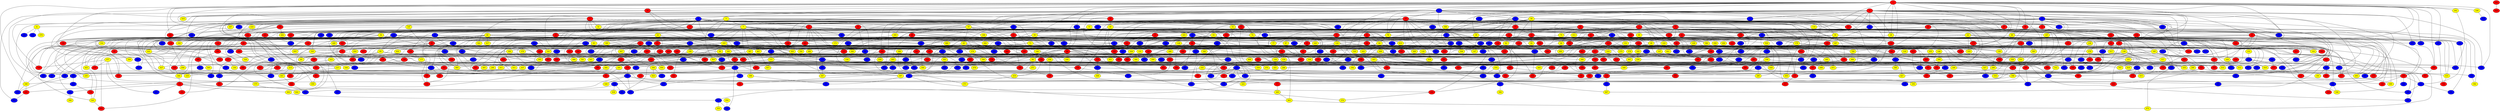 graph {
0 [style = filled fillcolor = red];
1 [style = filled fillcolor = red];
2 [style = filled fillcolor = blue];
3 [style = filled fillcolor = yellow];
4 [style = filled fillcolor = red];
5 [style = filled fillcolor = blue];
6 [style = filled fillcolor = blue];
7 [style = filled fillcolor = yellow];
8 [style = filled fillcolor = red];
9 [style = filled fillcolor = blue];
10 [style = filled fillcolor = red];
11 [style = filled fillcolor = blue];
12 [style = filled fillcolor = red];
13 [style = filled fillcolor = blue];
14 [style = filled fillcolor = yellow];
15 [style = filled fillcolor = red];
16 [style = filled fillcolor = red];
17 [style = filled fillcolor = red];
18 [style = filled fillcolor = yellow];
19 [style = filled fillcolor = blue];
20 [style = filled fillcolor = red];
21 [style = filled fillcolor = red];
22 [style = filled fillcolor = yellow];
23 [style = filled fillcolor = red];
24 [style = filled fillcolor = yellow];
25 [style = filled fillcolor = red];
26 [style = filled fillcolor = blue];
27 [style = filled fillcolor = blue];
28 [style = filled fillcolor = yellow];
29 [style = filled fillcolor = yellow];
30 [style = filled fillcolor = blue];
31 [style = filled fillcolor = yellow];
32 [style = filled fillcolor = yellow];
33 [style = filled fillcolor = blue];
34 [style = filled fillcolor = red];
35 [style = filled fillcolor = red];
36 [style = filled fillcolor = yellow];
37 [style = filled fillcolor = red];
38 [style = filled fillcolor = red];
39 [style = filled fillcolor = yellow];
40 [style = filled fillcolor = yellow];
41 [style = filled fillcolor = blue];
42 [style = filled fillcolor = red];
43 [style = filled fillcolor = red];
44 [style = filled fillcolor = blue];
45 [style = filled fillcolor = blue];
46 [style = filled fillcolor = yellow];
47 [style = filled fillcolor = red];
48 [style = filled fillcolor = red];
49 [style = filled fillcolor = yellow];
50 [style = filled fillcolor = yellow];
51 [style = filled fillcolor = red];
52 [style = filled fillcolor = yellow];
53 [style = filled fillcolor = yellow];
54 [style = filled fillcolor = red];
55 [style = filled fillcolor = red];
56 [style = filled fillcolor = red];
57 [style = filled fillcolor = red];
58 [style = filled fillcolor = yellow];
59 [style = filled fillcolor = yellow];
60 [style = filled fillcolor = yellow];
61 [style = filled fillcolor = yellow];
62 [style = filled fillcolor = red];
63 [style = filled fillcolor = red];
64 [style = filled fillcolor = red];
65 [style = filled fillcolor = yellow];
66 [style = filled fillcolor = yellow];
67 [style = filled fillcolor = red];
68 [style = filled fillcolor = yellow];
69 [style = filled fillcolor = blue];
70 [style = filled fillcolor = blue];
71 [style = filled fillcolor = yellow];
72 [style = filled fillcolor = red];
73 [style = filled fillcolor = red];
74 [style = filled fillcolor = yellow];
75 [style = filled fillcolor = yellow];
76 [style = filled fillcolor = blue];
77 [style = filled fillcolor = yellow];
78 [style = filled fillcolor = yellow];
79 [style = filled fillcolor = blue];
80 [style = filled fillcolor = red];
81 [style = filled fillcolor = red];
82 [style = filled fillcolor = yellow];
83 [style = filled fillcolor = yellow];
84 [style = filled fillcolor = red];
85 [style = filled fillcolor = red];
86 [style = filled fillcolor = red];
87 [style = filled fillcolor = yellow];
88 [style = filled fillcolor = red];
89 [style = filled fillcolor = yellow];
90 [style = filled fillcolor = red];
91 [style = filled fillcolor = red];
92 [style = filled fillcolor = yellow];
93 [style = filled fillcolor = blue];
94 [style = filled fillcolor = yellow];
95 [style = filled fillcolor = blue];
96 [style = filled fillcolor = blue];
97 [style = filled fillcolor = blue];
98 [style = filled fillcolor = blue];
99 [style = filled fillcolor = yellow];
100 [style = filled fillcolor = blue];
101 [style = filled fillcolor = red];
102 [style = filled fillcolor = yellow];
103 [style = filled fillcolor = yellow];
104 [style = filled fillcolor = red];
105 [style = filled fillcolor = blue];
106 [style = filled fillcolor = red];
107 [style = filled fillcolor = blue];
108 [style = filled fillcolor = red];
109 [style = filled fillcolor = yellow];
110 [style = filled fillcolor = blue];
111 [style = filled fillcolor = yellow];
112 [style = filled fillcolor = red];
113 [style = filled fillcolor = red];
114 [style = filled fillcolor = red];
115 [style = filled fillcolor = red];
116 [style = filled fillcolor = yellow];
117 [style = filled fillcolor = red];
118 [style = filled fillcolor = yellow];
119 [style = filled fillcolor = yellow];
120 [style = filled fillcolor = red];
121 [style = filled fillcolor = yellow];
122 [style = filled fillcolor = yellow];
123 [style = filled fillcolor = red];
124 [style = filled fillcolor = red];
125 [style = filled fillcolor = blue];
126 [style = filled fillcolor = red];
127 [style = filled fillcolor = yellow];
128 [style = filled fillcolor = yellow];
129 [style = filled fillcolor = red];
130 [style = filled fillcolor = red];
131 [style = filled fillcolor = yellow];
132 [style = filled fillcolor = red];
133 [style = filled fillcolor = blue];
134 [style = filled fillcolor = yellow];
135 [style = filled fillcolor = red];
136 [style = filled fillcolor = red];
137 [style = filled fillcolor = blue];
138 [style = filled fillcolor = yellow];
139 [style = filled fillcolor = blue];
140 [style = filled fillcolor = red];
141 [style = filled fillcolor = blue];
142 [style = filled fillcolor = blue];
143 [style = filled fillcolor = yellow];
144 [style = filled fillcolor = yellow];
145 [style = filled fillcolor = yellow];
146 [style = filled fillcolor = yellow];
147 [style = filled fillcolor = yellow];
148 [style = filled fillcolor = red];
149 [style = filled fillcolor = blue];
150 [style = filled fillcolor = red];
151 [style = filled fillcolor = yellow];
152 [style = filled fillcolor = red];
153 [style = filled fillcolor = yellow];
154 [style = filled fillcolor = yellow];
155 [style = filled fillcolor = red];
156 [style = filled fillcolor = red];
157 [style = filled fillcolor = red];
158 [style = filled fillcolor = yellow];
159 [style = filled fillcolor = yellow];
160 [style = filled fillcolor = blue];
161 [style = filled fillcolor = red];
162 [style = filled fillcolor = red];
163 [style = filled fillcolor = yellow];
164 [style = filled fillcolor = red];
165 [style = filled fillcolor = yellow];
166 [style = filled fillcolor = red];
167 [style = filled fillcolor = yellow];
168 [style = filled fillcolor = yellow];
169 [style = filled fillcolor = red];
170 [style = filled fillcolor = yellow];
171 [style = filled fillcolor = red];
172 [style = filled fillcolor = red];
173 [style = filled fillcolor = yellow];
174 [style = filled fillcolor = red];
175 [style = filled fillcolor = red];
176 [style = filled fillcolor = blue];
177 [style = filled fillcolor = yellow];
178 [style = filled fillcolor = red];
179 [style = filled fillcolor = blue];
180 [style = filled fillcolor = red];
181 [style = filled fillcolor = yellow];
182 [style = filled fillcolor = blue];
183 [style = filled fillcolor = yellow];
184 [style = filled fillcolor = yellow];
185 [style = filled fillcolor = yellow];
186 [style = filled fillcolor = red];
187 [style = filled fillcolor = blue];
188 [style = filled fillcolor = blue];
189 [style = filled fillcolor = yellow];
190 [style = filled fillcolor = blue];
191 [style = filled fillcolor = yellow];
192 [style = filled fillcolor = blue];
193 [style = filled fillcolor = blue];
194 [style = filled fillcolor = blue];
195 [style = filled fillcolor = red];
196 [style = filled fillcolor = red];
197 [style = filled fillcolor = red];
198 [style = filled fillcolor = red];
199 [style = filled fillcolor = blue];
200 [style = filled fillcolor = yellow];
201 [style = filled fillcolor = blue];
202 [style = filled fillcolor = red];
203 [style = filled fillcolor = yellow];
204 [style = filled fillcolor = yellow];
205 [style = filled fillcolor = red];
206 [style = filled fillcolor = yellow];
207 [style = filled fillcolor = red];
208 [style = filled fillcolor = yellow];
209 [style = filled fillcolor = yellow];
210 [style = filled fillcolor = blue];
211 [style = filled fillcolor = blue];
212 [style = filled fillcolor = blue];
213 [style = filled fillcolor = yellow];
214 [style = filled fillcolor = blue];
215 [style = filled fillcolor = blue];
216 [style = filled fillcolor = red];
217 [style = filled fillcolor = yellow];
218 [style = filled fillcolor = yellow];
219 [style = filled fillcolor = yellow];
220 [style = filled fillcolor = red];
221 [style = filled fillcolor = red];
222 [style = filled fillcolor = yellow];
223 [style = filled fillcolor = yellow];
224 [style = filled fillcolor = red];
225 [style = filled fillcolor = yellow];
226 [style = filled fillcolor = red];
227 [style = filled fillcolor = yellow];
228 [style = filled fillcolor = blue];
229 [style = filled fillcolor = yellow];
230 [style = filled fillcolor = blue];
231 [style = filled fillcolor = blue];
232 [style = filled fillcolor = blue];
233 [style = filled fillcolor = blue];
234 [style = filled fillcolor = red];
235 [style = filled fillcolor = yellow];
236 [style = filled fillcolor = yellow];
237 [style = filled fillcolor = red];
238 [style = filled fillcolor = yellow];
239 [style = filled fillcolor = blue];
240 [style = filled fillcolor = red];
241 [style = filled fillcolor = red];
242 [style = filled fillcolor = yellow];
243 [style = filled fillcolor = red];
244 [style = filled fillcolor = blue];
245 [style = filled fillcolor = yellow];
246 [style = filled fillcolor = blue];
247 [style = filled fillcolor = red];
248 [style = filled fillcolor = blue];
249 [style = filled fillcolor = red];
250 [style = filled fillcolor = blue];
251 [style = filled fillcolor = red];
252 [style = filled fillcolor = blue];
253 [style = filled fillcolor = red];
254 [style = filled fillcolor = blue];
255 [style = filled fillcolor = yellow];
256 [style = filled fillcolor = red];
257 [style = filled fillcolor = blue];
258 [style = filled fillcolor = blue];
259 [style = filled fillcolor = yellow];
260 [style = filled fillcolor = yellow];
261 [style = filled fillcolor = blue];
262 [style = filled fillcolor = yellow];
263 [style = filled fillcolor = blue];
264 [style = filled fillcolor = yellow];
265 [style = filled fillcolor = yellow];
266 [style = filled fillcolor = yellow];
267 [style = filled fillcolor = blue];
268 [style = filled fillcolor = yellow];
269 [style = filled fillcolor = blue];
270 [style = filled fillcolor = red];
271 [style = filled fillcolor = red];
272 [style = filled fillcolor = red];
273 [style = filled fillcolor = red];
274 [style = filled fillcolor = yellow];
275 [style = filled fillcolor = yellow];
276 [style = filled fillcolor = yellow];
277 [style = filled fillcolor = blue];
278 [style = filled fillcolor = red];
279 [style = filled fillcolor = yellow];
280 [style = filled fillcolor = yellow];
281 [style = filled fillcolor = blue];
282 [style = filled fillcolor = yellow];
283 [style = filled fillcolor = blue];
284 [style = filled fillcolor = yellow];
285 [style = filled fillcolor = blue];
286 [style = filled fillcolor = red];
287 [style = filled fillcolor = blue];
288 [style = filled fillcolor = blue];
289 [style = filled fillcolor = yellow];
290 [style = filled fillcolor = yellow];
291 [style = filled fillcolor = red];
292 [style = filled fillcolor = yellow];
293 [style = filled fillcolor = yellow];
294 [style = filled fillcolor = yellow];
295 [style = filled fillcolor = red];
296 [style = filled fillcolor = yellow];
297 [style = filled fillcolor = yellow];
298 [style = filled fillcolor = blue];
299 [style = filled fillcolor = red];
300 [style = filled fillcolor = yellow];
301 [style = filled fillcolor = blue];
302 [style = filled fillcolor = blue];
303 [style = filled fillcolor = blue];
304 [style = filled fillcolor = blue];
305 [style = filled fillcolor = yellow];
306 [style = filled fillcolor = yellow];
307 [style = filled fillcolor = red];
308 [style = filled fillcolor = blue];
309 [style = filled fillcolor = red];
310 [style = filled fillcolor = red];
311 [style = filled fillcolor = blue];
312 [style = filled fillcolor = yellow];
313 [style = filled fillcolor = yellow];
314 [style = filled fillcolor = blue];
315 [style = filled fillcolor = yellow];
316 [style = filled fillcolor = red];
317 [style = filled fillcolor = yellow];
318 [style = filled fillcolor = yellow];
319 [style = filled fillcolor = yellow];
320 [style = filled fillcolor = yellow];
321 [style = filled fillcolor = blue];
322 [style = filled fillcolor = red];
323 [style = filled fillcolor = red];
324 [style = filled fillcolor = red];
325 [style = filled fillcolor = yellow];
326 [style = filled fillcolor = blue];
327 [style = filled fillcolor = yellow];
328 [style = filled fillcolor = red];
329 [style = filled fillcolor = red];
330 [style = filled fillcolor = yellow];
331 [style = filled fillcolor = blue];
332 [style = filled fillcolor = red];
333 [style = filled fillcolor = red];
334 [style = filled fillcolor = yellow];
335 [style = filled fillcolor = blue];
336 [style = filled fillcolor = red];
337 [style = filled fillcolor = blue];
338 [style = filled fillcolor = yellow];
339 [style = filled fillcolor = yellow];
340 [style = filled fillcolor = blue];
341 [style = filled fillcolor = red];
342 [style = filled fillcolor = blue];
343 [style = filled fillcolor = yellow];
344 [style = filled fillcolor = yellow];
345 [style = filled fillcolor = blue];
346 [style = filled fillcolor = yellow];
347 [style = filled fillcolor = yellow];
348 [style = filled fillcolor = yellow];
349 [style = filled fillcolor = red];
350 [style = filled fillcolor = yellow];
351 [style = filled fillcolor = blue];
352 [style = filled fillcolor = red];
353 [style = filled fillcolor = blue];
354 [style = filled fillcolor = blue];
355 [style = filled fillcolor = blue];
356 [style = filled fillcolor = blue];
357 [style = filled fillcolor = red];
358 [style = filled fillcolor = yellow];
359 [style = filled fillcolor = red];
360 [style = filled fillcolor = blue];
361 [style = filled fillcolor = red];
362 [style = filled fillcolor = blue];
363 [style = filled fillcolor = yellow];
364 [style = filled fillcolor = red];
365 [style = filled fillcolor = red];
366 [style = filled fillcolor = blue];
367 [style = filled fillcolor = yellow];
368 [style = filled fillcolor = red];
369 [style = filled fillcolor = red];
370 [style = filled fillcolor = blue];
371 [style = filled fillcolor = red];
372 [style = filled fillcolor = blue];
373 [style = filled fillcolor = blue];
374 [style = filled fillcolor = red];
375 [style = filled fillcolor = yellow];
376 [style = filled fillcolor = blue];
377 [style = filled fillcolor = yellow];
378 [style = filled fillcolor = yellow];
379 [style = filled fillcolor = blue];
380 [style = filled fillcolor = yellow];
381 [style = filled fillcolor = red];
382 [style = filled fillcolor = yellow];
383 [style = filled fillcolor = yellow];
384 [style = filled fillcolor = blue];
385 [style = filled fillcolor = red];
386 [style = filled fillcolor = blue];
387 [style = filled fillcolor = blue];
388 [style = filled fillcolor = yellow];
389 [style = filled fillcolor = blue];
390 [style = filled fillcolor = blue];
391 [style = filled fillcolor = red];
392 [style = filled fillcolor = blue];
393 [style = filled fillcolor = blue];
394 [style = filled fillcolor = yellow];
395 [style = filled fillcolor = red];
396 [style = filled fillcolor = blue];
397 [style = filled fillcolor = yellow];
398 [style = filled fillcolor = yellow];
399 [style = filled fillcolor = red];
400 [style = filled fillcolor = blue];
401 [style = filled fillcolor = red];
402 [style = filled fillcolor = yellow];
403 [style = filled fillcolor = red];
404 [style = filled fillcolor = red];
405 [style = filled fillcolor = yellow];
406 [style = filled fillcolor = blue];
407 [style = filled fillcolor = yellow];
408 [style = filled fillcolor = red];
409 [style = filled fillcolor = blue];
410 [style = filled fillcolor = yellow];
411 [style = filled fillcolor = yellow];
412 [style = filled fillcolor = blue];
413 [style = filled fillcolor = red];
414 [style = filled fillcolor = yellow];
415 [style = filled fillcolor = blue];
416 [style = filled fillcolor = red];
417 [style = filled fillcolor = yellow];
418 [style = filled fillcolor = yellow];
419 [style = filled fillcolor = yellow];
420 [style = filled fillcolor = red];
421 [style = filled fillcolor = yellow];
422 [style = filled fillcolor = blue];
423 [style = filled fillcolor = blue];
424 [style = filled fillcolor = yellow];
425 [style = filled fillcolor = yellow];
426 [style = filled fillcolor = red];
427 [style = filled fillcolor = yellow];
428 [style = filled fillcolor = blue];
429 [style = filled fillcolor = blue];
430 [style = filled fillcolor = red];
431 [style = filled fillcolor = yellow];
432 [style = filled fillcolor = blue];
433 [style = filled fillcolor = red];
434 [style = filled fillcolor = yellow];
435 [style = filled fillcolor = red];
436 [style = filled fillcolor = red];
437 [style = filled fillcolor = yellow];
438 [style = filled fillcolor = yellow];
439 [style = filled fillcolor = red];
440 [style = filled fillcolor = red];
441 [style = filled fillcolor = red];
442 [style = filled fillcolor = red];
443 [style = filled fillcolor = yellow];
444 [style = filled fillcolor = yellow];
445 [style = filled fillcolor = blue];
446 [style = filled fillcolor = blue];
447 [style = filled fillcolor = yellow];
448 [style = filled fillcolor = yellow];
449 [style = filled fillcolor = yellow];
450 [style = filled fillcolor = blue];
451 [style = filled fillcolor = red];
452 [style = filled fillcolor = red];
453 [style = filled fillcolor = blue];
454 [style = filled fillcolor = yellow];
455 [style = filled fillcolor = red];
456 [style = filled fillcolor = red];
457 [style = filled fillcolor = red];
458 [style = filled fillcolor = blue];
459 [style = filled fillcolor = yellow];
460 [style = filled fillcolor = red];
461 [style = filled fillcolor = red];
462 [style = filled fillcolor = blue];
463 [style = filled fillcolor = red];
464 [style = filled fillcolor = red];
465 [style = filled fillcolor = blue];
466 [style = filled fillcolor = red];
467 [style = filled fillcolor = yellow];
468 [style = filled fillcolor = blue];
469 [style = filled fillcolor = blue];
470 [style = filled fillcolor = red];
471 [style = filled fillcolor = yellow];
472 [style = filled fillcolor = blue];
473 [style = filled fillcolor = red];
474 [style = filled fillcolor = yellow];
475 [style = filled fillcolor = blue];
476 [style = filled fillcolor = red];
477 [style = filled fillcolor = blue];
478 [style = filled fillcolor = blue];
479 [style = filled fillcolor = blue];
480 [style = filled fillcolor = yellow];
481 [style = filled fillcolor = red];
482 [style = filled fillcolor = blue];
483 [style = filled fillcolor = red];
484 [style = filled fillcolor = red];
485 [style = filled fillcolor = blue];
486 [style = filled fillcolor = yellow];
487 [style = filled fillcolor = red];
488 [style = filled fillcolor = blue];
489 [style = filled fillcolor = red];
490 [style = filled fillcolor = yellow];
491 [style = filled fillcolor = blue];
492 [style = filled fillcolor = blue];
493 [style = filled fillcolor = blue];
494 [style = filled fillcolor = red];
495 [style = filled fillcolor = blue];
496 [style = filled fillcolor = red];
497 [style = filled fillcolor = yellow];
498 [style = filled fillcolor = blue];
499 [style = filled fillcolor = red];
500 [style = filled fillcolor = yellow];
501 [style = filled fillcolor = red];
502 [style = filled fillcolor = red];
503 [style = filled fillcolor = yellow];
504 [style = filled fillcolor = yellow];
505 [style = filled fillcolor = yellow];
506 [style = filled fillcolor = blue];
507 [style = filled fillcolor = red];
508 [style = filled fillcolor = yellow];
509 [style = filled fillcolor = red];
510 [style = filled fillcolor = blue];
511 [style = filled fillcolor = yellow];
512 [style = filled fillcolor = red];
513 [style = filled fillcolor = red];
514 [style = filled fillcolor = blue];
515 [style = filled fillcolor = red];
516 [style = filled fillcolor = yellow];
517 [style = filled fillcolor = yellow];
518 [style = filled fillcolor = red];
519 [style = filled fillcolor = yellow];
520 [style = filled fillcolor = red];
521 [style = filled fillcolor = red];
522 [style = filled fillcolor = yellow];
523 [style = filled fillcolor = red];
524 [style = filled fillcolor = blue];
525 [style = filled fillcolor = blue];
526 [style = filled fillcolor = yellow];
527 [style = filled fillcolor = blue];
528 [style = filled fillcolor = yellow];
529 [style = filled fillcolor = red];
530 [style = filled fillcolor = yellow];
531 [style = filled fillcolor = yellow];
532 [style = filled fillcolor = yellow];
533 [style = filled fillcolor = red];
534 [style = filled fillcolor = yellow];
535 [style = filled fillcolor = yellow];
536 [style = filled fillcolor = red];
537 [style = filled fillcolor = blue];
538 [style = filled fillcolor = yellow];
539 [style = filled fillcolor = yellow];
540 [style = filled fillcolor = blue];
541 [style = filled fillcolor = yellow];
542 [style = filled fillcolor = red];
543 [style = filled fillcolor = yellow];
544 [style = filled fillcolor = red];
545 [style = filled fillcolor = blue];
546 [style = filled fillcolor = blue];
547 [style = filled fillcolor = yellow];
548 [style = filled fillcolor = yellow];
549 [style = filled fillcolor = yellow];
550 [style = filled fillcolor = red];
551 [style = filled fillcolor = blue];
552 [style = filled fillcolor = blue];
553 [style = filled fillcolor = yellow];
554 [style = filled fillcolor = blue];
555 [style = filled fillcolor = blue];
556 [style = filled fillcolor = blue];
557 [style = filled fillcolor = blue];
558 [style = filled fillcolor = blue];
559 [style = filled fillcolor = blue];
560 [style = filled fillcolor = red];
561 [style = filled fillcolor = red];
562 [style = filled fillcolor = blue];
563 [style = filled fillcolor = red];
564 [style = filled fillcolor = red];
565 [style = filled fillcolor = red];
566 [style = filled fillcolor = blue];
567 [style = filled fillcolor = red];
568 [style = filled fillcolor = red];
569 [style = filled fillcolor = blue];
570 [style = filled fillcolor = yellow];
571 [style = filled fillcolor = yellow];
572 [style = filled fillcolor = red];
573 [style = filled fillcolor = red];
574 [style = filled fillcolor = blue];
575 [style = filled fillcolor = yellow];
576 [style = filled fillcolor = red];
577 [style = filled fillcolor = yellow];
578 [style = filled fillcolor = red];
579 [style = filled fillcolor = yellow];
580 [style = filled fillcolor = yellow];
581 [style = filled fillcolor = blue];
582 [style = filled fillcolor = yellow];
583 [style = filled fillcolor = blue];
584 [style = filled fillcolor = yellow];
585 [style = filled fillcolor = blue];
586 [style = filled fillcolor = red];
587 [style = filled fillcolor = yellow];
588 [style = filled fillcolor = blue];
589 [style = filled fillcolor = yellow];
590 [style = filled fillcolor = yellow];
591 [style = filled fillcolor = blue];
592 [style = filled fillcolor = yellow];
593 [style = filled fillcolor = blue];
594 [style = filled fillcolor = blue];
595 [style = filled fillcolor = blue];
596 [style = filled fillcolor = yellow];
597 [style = filled fillcolor = blue];
598 [style = filled fillcolor = red];
599 [style = filled fillcolor = red];
600 [style = filled fillcolor = red];
601 [style = filled fillcolor = red];
602 [style = filled fillcolor = red];
603 [style = filled fillcolor = yellow];
604 [style = filled fillcolor = yellow];
605 [style = filled fillcolor = blue];
606 [style = filled fillcolor = blue];
607 [style = filled fillcolor = blue];
608 [style = filled fillcolor = red];
609 [style = filled fillcolor = red];
610 [style = filled fillcolor = yellow];
611 [style = filled fillcolor = blue];
612 [style = filled fillcolor = yellow];
613 [style = filled fillcolor = yellow];
614 [style = filled fillcolor = blue];
615 [style = filled fillcolor = yellow];
616 [style = filled fillcolor = red];
617 [style = filled fillcolor = red];
618 [style = filled fillcolor = yellow];
619 [style = filled fillcolor = yellow];
620 [style = filled fillcolor = red];
621 [style = filled fillcolor = red];
622 [style = filled fillcolor = yellow];
623 [style = filled fillcolor = yellow];
624 [style = filled fillcolor = blue];
625 [style = filled fillcolor = red];
626 [style = filled fillcolor = red];
627 [style = filled fillcolor = yellow];
628 [style = filled fillcolor = yellow];
629 [style = filled fillcolor = blue];
630 [style = filled fillcolor = yellow];
631 [style = filled fillcolor = blue];
632 [style = filled fillcolor = blue];
633 [style = filled fillcolor = blue];
634 [style = filled fillcolor = blue];
635 [style = filled fillcolor = blue];
636 [style = filled fillcolor = blue];
637 [style = filled fillcolor = red];
638 [style = filled fillcolor = yellow];
639 [style = filled fillcolor = red];
640 [style = filled fillcolor = blue];
641 [style = filled fillcolor = red];
642 [style = filled fillcolor = red];
643 [style = filled fillcolor = red];
644 [style = filled fillcolor = red];
645 [style = filled fillcolor = red];
646 [style = filled fillcolor = blue];
647 [style = filled fillcolor = red];
648 [style = filled fillcolor = blue];
649 [style = filled fillcolor = blue];
650 [style = filled fillcolor = red];
651 [style = filled fillcolor = yellow];
652 [style = filled fillcolor = red];
653 [style = filled fillcolor = blue];
654 [style = filled fillcolor = yellow];
655 [style = filled fillcolor = yellow];
656 [style = filled fillcolor = yellow];
657 [style = filled fillcolor = blue];
658 [style = filled fillcolor = red];
659 [style = filled fillcolor = yellow];
660 [style = filled fillcolor = red];
661 [style = filled fillcolor = blue];
662 [style = filled fillcolor = blue];
663 [style = filled fillcolor = blue];
664 [style = filled fillcolor = blue];
665 [style = filled fillcolor = blue];
666 [style = filled fillcolor = blue];
667 [style = filled fillcolor = yellow];
668 [style = filled fillcolor = yellow];
669 [style = filled fillcolor = red];
670 [style = filled fillcolor = blue];
671 [style = filled fillcolor = yellow];
672 [style = filled fillcolor = yellow];
673 [style = filled fillcolor = blue];
674 [style = filled fillcolor = blue];
675 [style = filled fillcolor = blue];
676 [style = filled fillcolor = yellow];
677 [style = filled fillcolor = red];
678 [style = filled fillcolor = yellow];
679 [style = filled fillcolor = red];
680 [style = filled fillcolor = yellow];
681 [style = filled fillcolor = blue];
682 [style = filled fillcolor = blue];
683 [style = filled fillcolor = red];
684 [style = filled fillcolor = blue];
685 [style = filled fillcolor = yellow];
686 [style = filled fillcolor = blue];
687 [style = filled fillcolor = red];
688 [style = filled fillcolor = blue];
689 [style = filled fillcolor = yellow];
690 [style = filled fillcolor = red];
691 [style = filled fillcolor = red];
692 [style = filled fillcolor = yellow];
693 [style = filled fillcolor = red];
694 [style = filled fillcolor = blue];
695 [style = filled fillcolor = red];
696 [style = filled fillcolor = red];
697 [style = filled fillcolor = blue];
698 [style = filled fillcolor = yellow];
699 [style = filled fillcolor = red];
700 [style = filled fillcolor = yellow];
701 [style = filled fillcolor = yellow];
702 [style = filled fillcolor = yellow];
703 [style = filled fillcolor = blue];
704 [style = filled fillcolor = red];
705 [style = filled fillcolor = red];
706 [style = filled fillcolor = red];
707 [style = filled fillcolor = yellow];
0 -- 24;
0 -- 25;
0 -- 26;
0 -- 28;
0 -- 30;
0 -- 78;
0 -- 126;
0 -- 141;
0 -- 187;
0 -- 200;
0 -- 205;
0 -- 238;
0 -- 258;
0 -- 288;
0 -- 311;
0 -- 332;
0 -- 381;
0 -- 412;
0 -- 488;
0 -- 495;
0 -- 541;
0 -- 599;
0 -- 608;
0 -- 668;
1 -- 5;
1 -- 6;
1 -- 28;
1 -- 34;
1 -- 38;
1 -- 39;
1 -- 50;
1 -- 58;
1 -- 59;
1 -- 62;
1 -- 67;
1 -- 68;
0 -- 13;
0 -- 9;
0 -- 2;
1 -- 79;
1 -- 106;
1 -- 114;
1 -- 116;
1 -- 159;
1 -- 236;
1 -- 242;
1 -- 254;
1 -- 258;
1 -- 331;
1 -- 335;
1 -- 348;
1 -- 441;
1 -- 540;
1 -- 609;
1 -- 695;
1 -- 700;
2 -- 12;
2 -- 20;
2 -- 30;
2 -- 41;
2 -- 44;
2 -- 119;
2 -- 121;
2 -- 167;
2 -- 171;
2 -- 187;
2 -- 252;
2 -- 263;
2 -- 308;
2 -- 443;
2 -- 509;
2 -- 524;
2 -- 552;
2 -- 582;
2 -- 690;
2 -- 692;
3 -- 7;
3 -- 11;
3 -- 21;
3 -- 23;
3 -- 32;
3 -- 74;
3 -- 110;
3 -- 145;
3 -- 223;
3 -- 234;
3 -- 374;
3 -- 418;
3 -- 493;
3 -- 503;
3 -- 545;
3 -- 595;
3 -- 650;
3 -- 667;
4 -- 15;
4 -- 24;
4 -- 26;
4 -- 51;
4 -- 75;
4 -- 99;
4 -- 110;
4 -- 132;
4 -- 135;
4 -- 217;
4 -- 229;
4 -- 253;
4 -- 272;
4 -- 296;
4 -- 308;
4 -- 339;
4 -- 382;
4 -- 460;
4 -- 493;
4 -- 521;
4 -- 568;
4 -- 612;
4 -- 635;
5 -- 10;
5 -- 11;
5 -- 13;
5 -- 16;
5 -- 36;
5 -- 38;
5 -- 40;
5 -- 56;
5 -- 64;
5 -- 65;
5 -- 78;
5 -- 108;
5 -- 192;
5 -- 249;
5 -- 291;
5 -- 299;
5 -- 401;
5 -- 459;
5 -- 491;
5 -- 502;
5 -- 531;
5 -- 601;
5 -- 611;
5 -- 671;
6 -- 7;
6 -- 17;
6 -- 21;
6 -- 22;
6 -- 31;
6 -- 56;
6 -- 85;
6 -- 97;
6 -- 98;
6 -- 105;
6 -- 171;
6 -- 203;
6 -- 205;
6 -- 332;
6 -- 340;
6 -- 360;
6 -- 387;
6 -- 488;
6 -- 497;
6 -- 521;
6 -- 703;
7 -- 19;
7 -- 27;
7 -- 69;
7 -- 103;
7 -- 133;
7 -- 154;
7 -- 207;
7 -- 270;
7 -- 355;
7 -- 367;
7 -- 388;
7 -- 447;
7 -- 515;
8 -- 18;
8 -- 32;
8 -- 73;
8 -- 90;
8 -- 91;
8 -- 127;
8 -- 161;
8 -- 165;
8 -- 169;
8 -- 198;
8 -- 210;
8 -- 341;
8 -- 459;
8 -- 485;
8 -- 658;
8 -- 706;
9 -- 48;
9 -- 489;
9 -- 545;
10 -- 14;
10 -- 16;
10 -- 29;
10 -- 37;
10 -- 48;
10 -- 60;
10 -- 88;
10 -- 120;
10 -- 130;
10 -- 138;
10 -- 150;
10 -- 175;
10 -- 181;
10 -- 186;
10 -- 192;
10 -- 211;
10 -- 225;
10 -- 261;
10 -- 266;
10 -- 268;
10 -- 321;
10 -- 325;
10 -- 364;
10 -- 378;
10 -- 407;
10 -- 432;
10 -- 441;
10 -- 466;
10 -- 519;
10 -- 522;
10 -- 533;
10 -- 545;
10 -- 567;
10 -- 596;
10 -- 614;
10 -- 673;
11 -- 26;
11 -- 29;
11 -- 47;
11 -- 50;
11 -- 247;
11 -- 297;
11 -- 300;
11 -- 328;
11 -- 375;
11 -- 394;
11 -- 491;
12 -- 25;
12 -- 29;
12 -- 95;
12 -- 316;
13 -- 36;
13 -- 37;
13 -- 77;
13 -- 94;
13 -- 114;
13 -- 119;
13 -- 126;
13 -- 142;
13 -- 157;
13 -- 187;
13 -- 193;
13 -- 201;
13 -- 215;
13 -- 250;
13 -- 300;
13 -- 367;
13 -- 433;
13 -- 440;
13 -- 463;
13 -- 597;
13 -- 637;
14 -- 44;
14 -- 149;
14 -- 168;
14 -- 431;
15 -- 19;
15 -- 144;
15 -- 263;
15 -- 479;
15 -- 536;
16 -- 33;
16 -- 42;
16 -- 46;
16 -- 106;
16 -- 129;
16 -- 157;
16 -- 281;
16 -- 313;
16 -- 325;
16 -- 363;
16 -- 397;
16 -- 423;
16 -- 452;
16 -- 479;
16 -- 514;
16 -- 534;
16 -- 539;
16 -- 548;
16 -- 613;
16 -- 666;
16 -- 689;
17 -- 81;
17 -- 140;
17 -- 143;
17 -- 220;
17 -- 245;
17 -- 320;
18 -- 45;
18 -- 53;
18 -- 65;
18 -- 66;
18 -- 69;
18 -- 71;
18 -- 80;
18 -- 115;
18 -- 144;
18 -- 427;
19 -- 59;
19 -- 91;
19 -- 203;
19 -- 208;
19 -- 247;
19 -- 585;
20 -- 42;
20 -- 156;
20 -- 162;
20 -- 698;
21 -- 33;
21 -- 45;
21 -- 55;
21 -- 69;
21 -- 176;
21 -- 179;
21 -- 182;
21 -- 195;
21 -- 280;
21 -- 282;
21 -- 298;
21 -- 323;
21 -- 330;
21 -- 355;
21 -- 361;
21 -- 483;
21 -- 532;
21 -- 655;
22 -- 41;
22 -- 107;
22 -- 139;
22 -- 149;
22 -- 680;
23 -- 61;
23 -- 103;
23 -- 210;
23 -- 411;
23 -- 429;
23 -- 560;
24 -- 64;
24 -- 117;
24 -- 125;
24 -- 126;
24 -- 136;
24 -- 142;
24 -- 171;
24 -- 174;
24 -- 240;
24 -- 310;
24 -- 336;
24 -- 379;
24 -- 535;
24 -- 680;
25 -- 46;
25 -- 172;
25 -- 206;
25 -- 240;
25 -- 392;
25 -- 409;
25 -- 445;
25 -- 573;
25 -- 576;
25 -- 598;
26 -- 112;
26 -- 170;
26 -- 280;
26 -- 293;
26 -- 343;
26 -- 586;
26 -- 625;
26 -- 686;
27 -- 41;
27 -- 198;
27 -- 209;
27 -- 218;
27 -- 235;
27 -- 259;
27 -- 303;
27 -- 306;
27 -- 382;
27 -- 446;
27 -- 486;
27 -- 598;
27 -- 616;
27 -- 671;
28 -- 104;
28 -- 114;
28 -- 189;
29 -- 96;
29 -- 241;
29 -- 275;
29 -- 342;
29 -- 569;
29 -- 675;
30 -- 99;
30 -- 487;
31 -- 248;
31 -- 631;
31 -- 676;
32 -- 543;
32 -- 662;
33 -- 54;
33 -- 84;
33 -- 87;
33 -- 89;
33 -- 102;
33 -- 108;
33 -- 123;
33 -- 160;
33 -- 290;
33 -- 335;
33 -- 344;
33 -- 453;
33 -- 469;
33 -- 476;
33 -- 521;
33 -- 522;
33 -- 602;
34 -- 35;
34 -- 108;
34 -- 110;
34 -- 410;
34 -- 525;
34 -- 682;
35 -- 49;
35 -- 119;
35 -- 364;
35 -- 613;
36 -- 43;
36 -- 104;
36 -- 155;
36 -- 254;
36 -- 261;
36 -- 372;
36 -- 376;
36 -- 422;
36 -- 694;
37 -- 44;
37 -- 53;
37 -- 55;
37 -- 82;
37 -- 139;
37 -- 159;
37 -- 164;
37 -- 577;
38 -- 68;
38 -- 368;
38 -- 624;
39 -- 379;
39 -- 414;
40 -- 45;
40 -- 49;
40 -- 55;
40 -- 67;
40 -- 72;
40 -- 134;
40 -- 185;
40 -- 256;
40 -- 349;
40 -- 381;
40 -- 566;
40 -- 596;
40 -- 639;
40 -- 688;
41 -- 70;
41 -- 73;
41 -- 83;
41 -- 107;
41 -- 109;
41 -- 176;
41 -- 271;
41 -- 479;
41 -- 630;
41 -- 634;
42 -- 54;
42 -- 82;
42 -- 98;
42 -- 113;
42 -- 245;
42 -- 272;
42 -- 304;
42 -- 384;
42 -- 463;
42 -- 617;
42 -- 666;
43 -- 138;
43 -- 216;
43 -- 318;
43 -- 468;
43 -- 502;
43 -- 517;
43 -- 627;
43 -- 636;
44 -- 46;
44 -- 57;
44 -- 62;
44 -- 65;
44 -- 103;
44 -- 115;
44 -- 294;
44 -- 358;
44 -- 424;
44 -- 495;
45 -- 558;
46 -- 208;
47 -- 63;
47 -- 77;
47 -- 124;
47 -- 166;
47 -- 666;
48 -- 58;
48 -- 75;
48 -- 76;
48 -- 118;
48 -- 307;
48 -- 342;
48 -- 345;
48 -- 699;
49 -- 60;
49 -- 63;
49 -- 81;
49 -- 99;
49 -- 101;
49 -- 117;
49 -- 131;
49 -- 190;
49 -- 287;
49 -- 297;
49 -- 306;
49 -- 472;
49 -- 506;
49 -- 663;
50 -- 179;
50 -- 196;
50 -- 223;
50 -- 279;
51 -- 54;
51 -- 73;
51 -- 94;
51 -- 111;
51 -- 136;
51 -- 329;
51 -- 366;
51 -- 490;
51 -- 613;
52 -- 72;
52 -- 385;
52 -- 651;
53 -- 57;
53 -- 64;
53 -- 71;
53 -- 385;
54 -- 117;
54 -- 147;
54 -- 223;
54 -- 628;
55 -- 92;
55 -- 102;
55 -- 116;
55 -- 122;
55 -- 147;
55 -- 188;
55 -- 194;
55 -- 665;
55 -- 679;
56 -- 74;
56 -- 96;
56 -- 168;
56 -- 173;
56 -- 337;
56 -- 564;
57 -- 70;
57 -- 101;
57 -- 504;
58 -- 84;
58 -- 128;
58 -- 173;
58 -- 277;
58 -- 302;
58 -- 347;
58 -- 380;
58 -- 455;
59 -- 393;
59 -- 587;
59 -- 607;
60 -- 169;
60 -- 192;
60 -- 224;
60 -- 640;
60 -- 673;
60 -- 696;
61 -- 137;
61 -- 626;
61 -- 669;
62 -- 517;
62 -- 540;
63 -- 178;
63 -- 211;
63 -- 305;
63 -- 318;
63 -- 439;
63 -- 511;
63 -- 583;
63 -- 692;
64 -- 93;
64 -- 279;
64 -- 421;
64 -- 535;
64 -- 625;
64 -- 694;
65 -- 85;
65 -- 86;
65 -- 102;
65 -- 143;
65 -- 144;
65 -- 215;
65 -- 266;
65 -- 288;
65 -- 290;
65 -- 322;
65 -- 365;
65 -- 446;
65 -- 470;
65 -- 484;
65 -- 549;
65 -- 651;
66 -- 90;
66 -- 95;
66 -- 107;
66 -- 179;
66 -- 235;
66 -- 239;
66 -- 284;
66 -- 304;
66 -- 317;
66 -- 328;
66 -- 402;
66 -- 499;
66 -- 578;
66 -- 653;
67 -- 229;
67 -- 339;
68 -- 151;
68 -- 276;
68 -- 293;
68 -- 356;
69 -- 204;
69 -- 532;
69 -- 674;
70 -- 111;
70 -- 196;
70 -- 229;
70 -- 331;
70 -- 403;
70 -- 419;
70 -- 574;
71 -- 93;
71 -- 206;
71 -- 302;
71 -- 383;
71 -- 385;
71 -- 473;
71 -- 500;
71 -- 602;
72 -- 86;
72 -- 97;
72 -- 116;
72 -- 212;
72 -- 390;
72 -- 556;
72 -- 603;
72 -- 632;
73 -- 83;
73 -- 135;
73 -- 216;
74 -- 91;
74 -- 339;
74 -- 680;
74 -- 687;
75 -- 87;
75 -- 534;
76 -- 98;
76 -- 194;
76 -- 195;
76 -- 414;
78 -- 94;
78 -- 104;
78 -- 541;
79 -- 89;
79 -- 132;
79 -- 167;
79 -- 489;
80 -- 100;
80 -- 147;
80 -- 348;
80 -- 387;
80 -- 489;
80 -- 554;
81 -- 120;
81 -- 151;
81 -- 155;
81 -- 170;
81 -- 183;
81 -- 238;
81 -- 297;
81 -- 326;
81 -- 382;
81 -- 496;
81 -- 530;
82 -- 662;
84 -- 169;
84 -- 186;
84 -- 217;
84 -- 257;
84 -- 309;
84 -- 312;
84 -- 345;
84 -- 465;
84 -- 490;
84 -- 554;
85 -- 330;
86 -- 89;
86 -- 97;
86 -- 129;
86 -- 148;
86 -- 209;
86 -- 678;
88 -- 246;
88 -- 277;
88 -- 278;
88 -- 283;
88 -- 396;
88 -- 405;
88 -- 437;
88 -- 512;
88 -- 616;
89 -- 130;
89 -- 139;
89 -- 166;
89 -- 197;
89 -- 307;
89 -- 347;
89 -- 465;
89 -- 471;
89 -- 523;
89 -- 574;
89 -- 639;
90 -- 159;
90 -- 184;
90 -- 457;
90 -- 654;
91 -- 121;
91 -- 547;
94 -- 118;
94 -- 133;
94 -- 437;
94 -- 441;
94 -- 522;
96 -- 134;
97 -- 567;
98 -- 140;
98 -- 219;
98 -- 273;
98 -- 592;
100 -- 528;
101 -- 154;
101 -- 175;
101 -- 180;
101 -- 396;
101 -- 501;
102 -- 162;
103 -- 243;
103 -- 274;
103 -- 370;
103 -- 398;
103 -- 425;
103 -- 442;
103 -- 519;
103 -- 547;
103 -- 702;
104 -- 156;
104 -- 214;
104 -- 219;
104 -- 241;
104 -- 259;
104 -- 285;
104 -- 312;
104 -- 412;
104 -- 480;
104 -- 577;
104 -- 681;
105 -- 112;
105 -- 124;
105 -- 143;
105 -- 173;
105 -- 231;
105 -- 286;
105 -- 354;
105 -- 448;
105 -- 518;
105 -- 594;
105 -- 611;
106 -- 172;
106 -- 485;
107 -- 226;
107 -- 377;
108 -- 152;
108 -- 166;
109 -- 123;
109 -- 158;
109 -- 227;
109 -- 295;
109 -- 359;
109 -- 608;
110 -- 177;
110 -- 389;
111 -- 189;
111 -- 237;
111 -- 290;
111 -- 417;
111 -- 707;
112 -- 165;
112 -- 276;
112 -- 311;
113 -- 501;
114 -- 232;
114 -- 271;
114 -- 362;
115 -- 257;
115 -- 265;
115 -- 275;
115 -- 388;
115 -- 585;
116 -- 131;
116 -- 136;
116 -- 154;
116 -- 204;
116 -- 225;
116 -- 227;
116 -- 228;
116 -- 321;
116 -- 368;
116 -- 544;
117 -- 137;
117 -- 607;
118 -- 252;
118 -- 380;
120 -- 655;
121 -- 645;
122 -- 127;
122 -- 146;
122 -- 255;
122 -- 282;
122 -- 421;
123 -- 178;
123 -- 319;
123 -- 411;
124 -- 369;
125 -- 363;
126 -- 440;
126 -- 669;
127 -- 175;
127 -- 193;
128 -- 165;
128 -- 287;
128 -- 357;
128 -- 416;
129 -- 683;
130 -- 475;
132 -- 283;
133 -- 184;
133 -- 262;
133 -- 354;
133 -- 371;
133 -- 622;
134 -- 291;
134 -- 303;
135 -- 158;
136 -- 206;
136 -- 319;
137 -- 202;
137 -- 213;
138 -- 189;
138 -- 231;
138 -- 429;
138 -- 618;
138 -- 619;
138 -- 707;
139 -- 575;
141 -- 244;
142 -- 214;
143 -- 176;
143 -- 481;
143 -- 520;
143 -- 568;
143 -- 583;
144 -- 184;
144 -- 272;
144 -- 334;
145 -- 220;
145 -- 464;
146 -- 200;
146 -- 296;
146 -- 430;
148 -- 419;
149 -- 211;
149 -- 305;
149 -- 407;
149 -- 496;
149 -- 637;
150 -- 163;
150 -- 269;
150 -- 351;
150 -- 579;
150 -- 693;
151 -- 473;
151 -- 647;
151 -- 692;
152 -- 160;
152 -- 207;
152 -- 411;
152 -- 482;
153 -- 478;
154 -- 181;
154 -- 266;
154 -- 328;
154 -- 431;
154 -- 552;
155 -- 219;
155 -- 490;
155 -- 533;
155 -- 641;
156 -- 177;
159 -- 531;
160 -- 256;
160 -- 375;
160 -- 394;
161 -- 203;
161 -- 237;
161 -- 292;
161 -- 401;
161 -- 421;
161 -- 426;
161 -- 447;
161 -- 546;
161 -- 547;
162 -- 188;
162 -- 267;
162 -- 346;
162 -- 492;
162 -- 667;
163 -- 530;
164 -- 314;
164 -- 686;
165 -- 212;
165 -- 251;
165 -- 270;
165 -- 400;
166 -- 509;
167 -- 635;
170 -- 185;
170 -- 356;
170 -- 467;
170 -- 572;
170 -- 700;
171 -- 197;
172 -- 199;
172 -- 324;
172 -- 349;
172 -- 642;
172 -- 672;
172 -- 683;
174 -- 268;
174 -- 513;
175 -- 233;
176 -- 258;
176 -- 295;
176 -- 301;
176 -- 350;
176 -- 468;
176 -- 670;
177 -- 202;
178 -- 360;
179 -- 195;
180 -- 222;
180 -- 269;
180 -- 343;
180 -- 492;
180 -- 592;
181 -- 561;
183 -- 199;
183 -- 372;
183 -- 413;
183 -- 425;
185 -- 240;
185 -- 253;
185 -- 327;
185 -- 487;
185 -- 539;
185 -- 546;
185 -- 588;
186 -- 241;
186 -- 698;
187 -- 502;
188 -- 191;
188 -- 608;
189 -- 205;
189 -- 352;
190 -- 273;
190 -- 433;
190 -- 702;
192 -- 399;
192 -- 560;
193 -- 296;
193 -- 345;
193 -- 392;
193 -- 599;
194 -- 204;
195 -- 196;
195 -- 314;
195 -- 665;
195 -- 668;
195 -- 701;
196 -- 217;
196 -- 587;
197 -- 664;
199 -- 338;
200 -- 207;
200 -- 466;
200 -- 494;
201 -- 284;
202 -- 210;
202 -- 697;
203 -- 224;
203 -- 493;
203 -- 524;
204 -- 403;
205 -- 214;
205 -- 336;
205 -- 350;
205 -- 562;
206 -- 312;
206 -- 437;
208 -- 244;
208 -- 333;
208 -- 391;
208 -- 474;
208 -- 483;
208 -- 660;
209 -- 327;
209 -- 621;
211 -- 278;
212 -- 226;
212 -- 252;
212 -- 400;
212 -- 546;
212 -- 549;
212 -- 576;
213 -- 218;
213 -- 443;
214 -- 281;
214 -- 469;
215 -- 309;
215 -- 465;
215 -- 550;
216 -- 299;
216 -- 354;
217 -- 420;
219 -- 260;
219 -- 467;
220 -- 221;
220 -- 224;
221 -- 408;
221 -- 472;
222 -- 235;
222 -- 293;
222 -- 413;
223 -- 427;
224 -- 295;
226 -- 620;
227 -- 250;
227 -- 432;
227 -- 449;
227 -- 461;
227 -- 633;
228 -- 353;
228 -- 687;
229 -- 230;
229 -- 351;
230 -- 414;
231 -- 269;
231 -- 352;
232 -- 461;
233 -- 257;
233 -- 314;
233 -- 397;
233 -- 404;
233 -- 419;
233 -- 526;
233 -- 557;
233 -- 627;
233 -- 633;
234 -- 264;
234 -- 657;
234 -- 695;
236 -- 510;
238 -- 423;
240 -- 610;
240 -- 650;
242 -- 445;
243 -- 340;
243 -- 464;
243 -- 482;
244 -- 286;
244 -- 558;
244 -- 705;
245 -- 249;
245 -- 391;
246 -- 365;
246 -- 589;
247 -- 260;
247 -- 395;
249 -- 261;
249 -- 344;
249 -- 423;
249 -- 438;
249 -- 512;
249 -- 571;
250 -- 634;
252 -- 507;
253 -- 289;
253 -- 324;
255 -- 368;
259 -- 267;
259 -- 509;
259 -- 538;
260 -- 639;
261 -- 474;
262 -- 326;
262 -- 629;
262 -- 678;
263 -- 458;
263 -- 506;
264 -- 561;
265 -- 469;
265 -- 520;
267 -- 280;
267 -- 329;
267 -- 386;
267 -- 459;
267 -- 516;
268 -- 374;
268 -- 393;
268 -- 436;
268 -- 480;
268 -- 578;
270 -- 332;
270 -- 366;
271 -- 285;
271 -- 374;
272 -- 291;
272 -- 445;
272 -- 611;
272 -- 648;
274 -- 660;
276 -- 563;
277 -- 319;
278 -- 309;
278 -- 336;
278 -- 340;
278 -- 401;
278 -- 426;
278 -- 570;
279 -- 600;
282 -- 503;
283 -- 389;
283 -- 589;
283 -- 681;
285 -- 567;
288 -- 305;
290 -- 303;
290 -- 352;
291 -- 346;
292 -- 315;
292 -- 574;
292 -- 648;
296 -- 450;
296 -- 565;
297 -- 343;
297 -- 548;
299 -- 432;
299 -- 586;
300 -- 674;
301 -- 347;
302 -- 397;
302 -- 581;
303 -- 348;
303 -- 514;
304 -- 320;
304 -- 406;
305 -- 511;
307 -- 664;
308 -- 436;
310 -- 450;
311 -- 620;
312 -- 524;
314 -- 370;
315 -- 425;
315 -- 538;
317 -- 696;
318 -- 321;
320 -- 323;
320 -- 511;
321 -- 580;
321 -- 627;
322 -- 477;
324 -- 435;
324 -- 573;
324 -- 645;
325 -- 453;
326 -- 355;
326 -- 387;
326 -- 690;
327 -- 591;
328 -- 344;
329 -- 373;
329 -- 557;
331 -- 337;
333 -- 350;
333 -- 444;
333 -- 583;
333 -- 628;
333 -- 643;
333 -- 670;
333 -- 671;
333 -- 698;
335 -- 704;
338 -- 353;
338 -- 434;
338 -- 598;
338 -- 599;
339 -- 390;
339 -- 476;
339 -- 504;
340 -- 404;
340 -- 508;
341 -- 375;
342 -- 349;
342 -- 359;
342 -- 370;
342 -- 434;
344 -- 395;
346 -- 371;
346 -- 506;
348 -- 456;
348 -- 653;
354 -- 458;
354 -- 472;
354 -- 646;
355 -- 575;
355 -- 603;
355 -- 635;
356 -- 416;
357 -- 491;
357 -- 577;
360 -- 424;
360 -- 526;
360 -- 544;
360 -- 640;
360 -- 697;
361 -- 367;
361 -- 393;
361 -- 407;
361 -- 463;
361 -- 470;
361 -- 517;
361 -- 592;
362 -- 386;
362 -- 443;
362 -- 516;
362 -- 572;
362 -- 615;
362 -- 705;
364 -- 395;
364 -- 402;
364 -- 537;
365 -- 486;
365 -- 578;
365 -- 663;
366 -- 451;
367 -- 426;
367 -- 434;
367 -- 600;
367 -- 606;
369 -- 420;
369 -- 499;
371 -- 449;
372 -- 396;
372 -- 651;
373 -- 667;
374 -- 475;
375 -- 446;
375 -- 559;
376 -- 415;
376 -- 422;
376 -- 677;
377 -- 470;
377 -- 605;
377 -- 622;
377 -- 706;
378 -- 500;
378 -- 683;
379 -- 394;
380 -- 466;
380 -- 606;
382 -- 392;
382 -- 435;
382 -- 467;
386 -- 389;
386 -- 527;
388 -- 405;
388 -- 565;
391 -- 555;
392 -- 617;
393 -- 427;
393 -- 512;
393 -- 569;
394 -- 623;
394 -- 684;
395 -- 399;
395 -- 402;
395 -- 440;
395 -- 462;
395 -- 605;
396 -- 656;
397 -- 551;
398 -- 551;
402 -- 527;
404 -- 409;
404 -- 498;
404 -- 645;
405 -- 444;
405 -- 500;
405 -- 673;
407 -- 417;
408 -- 460;
411 -- 451;
411 -- 456;
411 -- 477;
414 -- 704;
418 -- 649;
419 -- 571;
423 -- 688;
425 -- 543;
426 -- 643;
427 -- 606;
428 -- 442;
428 -- 630;
428 -- 694;
430 -- 564;
430 -- 604;
433 -- 435;
434 -- 597;
435 -- 455;
437 -- 560;
440 -- 570;
443 -- 564;
444 -- 658;
446 -- 653;
447 -- 604;
448 -- 462;
448 -- 595;
449 -- 603;
452 -- 618;
454 -- 646;
456 -- 682;
458 -- 477;
462 -- 590;
463 -- 636;
467 -- 652;
469 -- 492;
472 -- 691;
473 -- 507;
474 -- 634;
474 -- 643;
476 -- 478;
476 -- 530;
477 -- 697;
478 -- 496;
478 -- 609;
478 -- 618;
478 -- 623;
478 -- 624;
482 -- 685;
487 -- 520;
487 -- 619;
489 -- 659;
493 -- 556;
495 -- 609;
498 -- 581;
498 -- 638;
498 -- 657;
499 -- 505;
499 -- 661;
504 -- 519;
506 -- 529;
506 -- 548;
514 -- 536;
515 -- 537;
517 -- 707;
518 -- 656;
520 -- 566;
520 -- 601;
523 -- 525;
524 -- 664;
527 -- 553;
527 -- 646;
530 -- 549;
532 -- 706;
534 -- 580;
536 -- 543;
540 -- 591;
541 -- 685;
542 -- 644;
543 -- 602;
545 -- 559;
546 -- 615;
546 -- 672;
549 -- 586;
550 -- 585;
554 -- 685;
554 -- 696;
557 -- 584;
559 -- 582;
560 -- 616;
563 -- 612;
563 -- 675;
564 -- 640;
567 -- 593;
569 -- 642;
575 -- 622;
585 -- 625;
588 -- 677;
595 -- 623;
601 -- 659;
603 -- 672;
609 -- 693;
614 -- 620;
625 -- 689;
637 -- 701;
649 -- 658;
}
